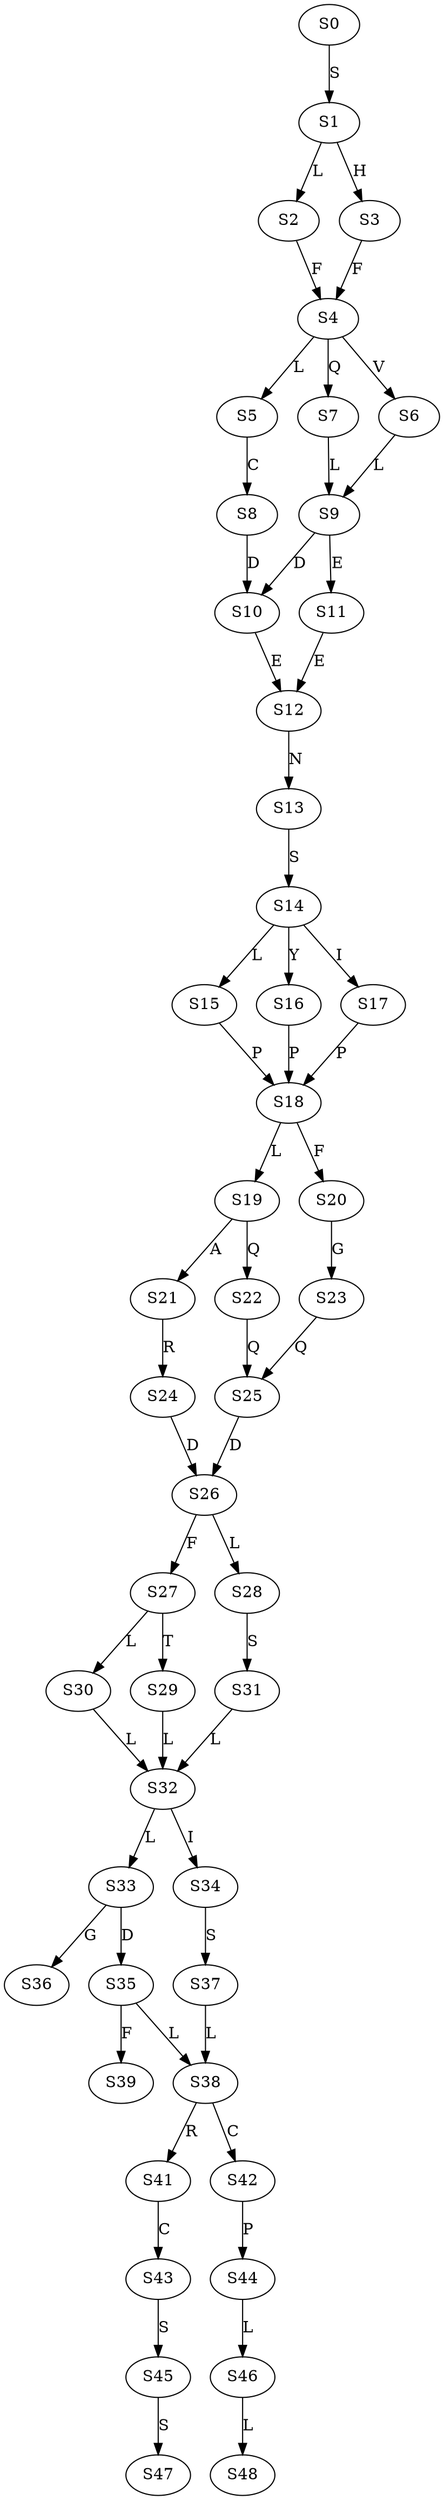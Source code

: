 strict digraph  {
	S0 -> S1 [ label = S ];
	S1 -> S2 [ label = L ];
	S1 -> S3 [ label = H ];
	S2 -> S4 [ label = F ];
	S3 -> S4 [ label = F ];
	S4 -> S5 [ label = L ];
	S4 -> S6 [ label = V ];
	S4 -> S7 [ label = Q ];
	S5 -> S8 [ label = C ];
	S6 -> S9 [ label = L ];
	S7 -> S9 [ label = L ];
	S8 -> S10 [ label = D ];
	S9 -> S11 [ label = E ];
	S9 -> S10 [ label = D ];
	S10 -> S12 [ label = E ];
	S11 -> S12 [ label = E ];
	S12 -> S13 [ label = N ];
	S13 -> S14 [ label = S ];
	S14 -> S15 [ label = L ];
	S14 -> S16 [ label = Y ];
	S14 -> S17 [ label = I ];
	S15 -> S18 [ label = P ];
	S16 -> S18 [ label = P ];
	S17 -> S18 [ label = P ];
	S18 -> S19 [ label = L ];
	S18 -> S20 [ label = F ];
	S19 -> S21 [ label = A ];
	S19 -> S22 [ label = Q ];
	S20 -> S23 [ label = G ];
	S21 -> S24 [ label = R ];
	S22 -> S25 [ label = Q ];
	S23 -> S25 [ label = Q ];
	S24 -> S26 [ label = D ];
	S25 -> S26 [ label = D ];
	S26 -> S27 [ label = F ];
	S26 -> S28 [ label = L ];
	S27 -> S29 [ label = T ];
	S27 -> S30 [ label = L ];
	S28 -> S31 [ label = S ];
	S29 -> S32 [ label = L ];
	S30 -> S32 [ label = L ];
	S31 -> S32 [ label = L ];
	S32 -> S33 [ label = L ];
	S32 -> S34 [ label = I ];
	S33 -> S35 [ label = D ];
	S33 -> S36 [ label = G ];
	S34 -> S37 [ label = S ];
	S35 -> S38 [ label = L ];
	S35 -> S39 [ label = F ];
	S37 -> S38 [ label = L ];
	S38 -> S41 [ label = R ];
	S38 -> S42 [ label = C ];
	S41 -> S43 [ label = C ];
	S42 -> S44 [ label = P ];
	S43 -> S45 [ label = S ];
	S44 -> S46 [ label = L ];
	S45 -> S47 [ label = S ];
	S46 -> S48 [ label = L ];
}
